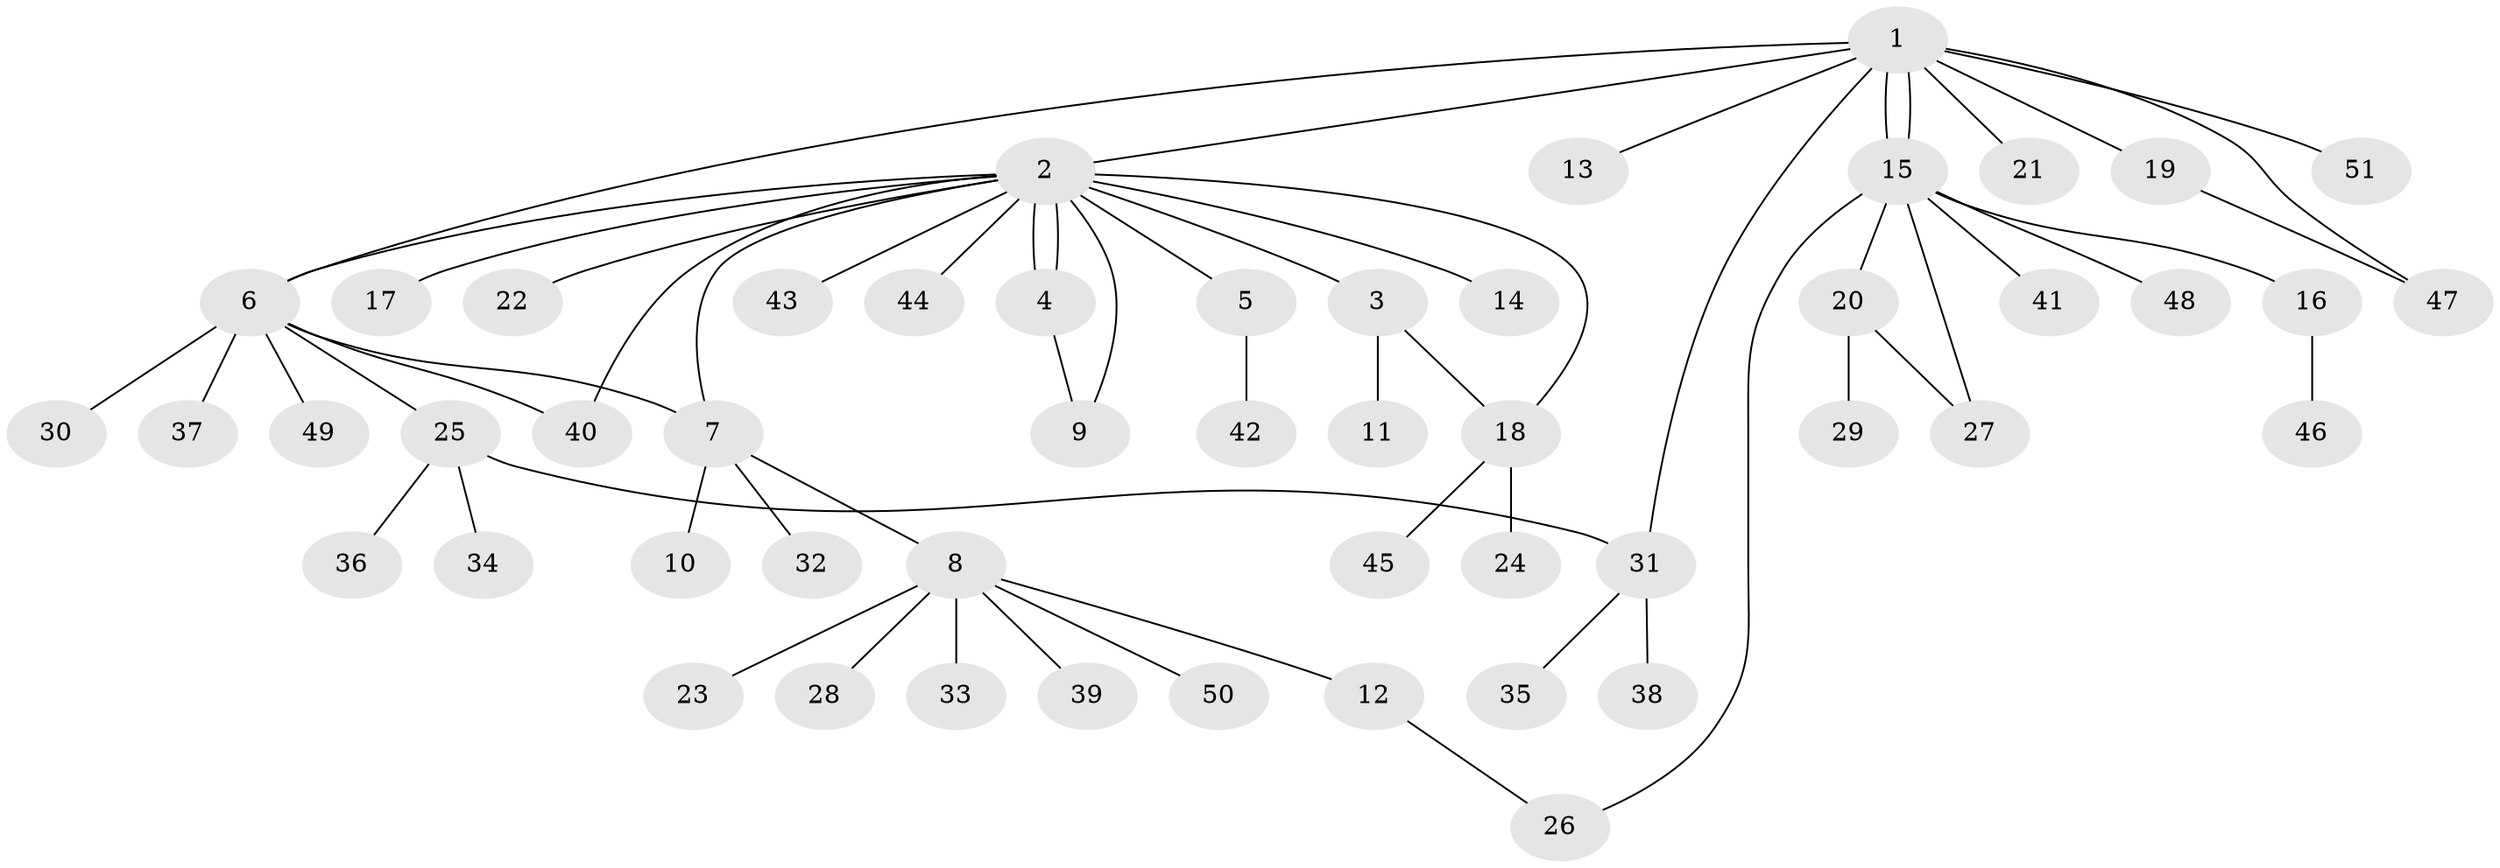 // coarse degree distribution, {10: 0.02857142857142857, 14: 0.02857142857142857, 3: 0.14285714285714285, 1: 0.5428571428571428, 6: 0.02857142857142857, 4: 0.02857142857142857, 2: 0.17142857142857143, 8: 0.02857142857142857}
// Generated by graph-tools (version 1.1) at 2025/18/03/04/25 18:18:09]
// undirected, 51 vertices, 61 edges
graph export_dot {
graph [start="1"]
  node [color=gray90,style=filled];
  1;
  2;
  3;
  4;
  5;
  6;
  7;
  8;
  9;
  10;
  11;
  12;
  13;
  14;
  15;
  16;
  17;
  18;
  19;
  20;
  21;
  22;
  23;
  24;
  25;
  26;
  27;
  28;
  29;
  30;
  31;
  32;
  33;
  34;
  35;
  36;
  37;
  38;
  39;
  40;
  41;
  42;
  43;
  44;
  45;
  46;
  47;
  48;
  49;
  50;
  51;
  1 -- 2;
  1 -- 6;
  1 -- 13;
  1 -- 15;
  1 -- 15;
  1 -- 19;
  1 -- 21;
  1 -- 31;
  1 -- 47;
  1 -- 51;
  2 -- 3;
  2 -- 4;
  2 -- 4;
  2 -- 5;
  2 -- 6;
  2 -- 7;
  2 -- 9;
  2 -- 14;
  2 -- 17;
  2 -- 18;
  2 -- 22;
  2 -- 40;
  2 -- 43;
  2 -- 44;
  3 -- 11;
  3 -- 18;
  4 -- 9;
  5 -- 42;
  6 -- 7;
  6 -- 25;
  6 -- 30;
  6 -- 37;
  6 -- 40;
  6 -- 49;
  7 -- 8;
  7 -- 10;
  7 -- 32;
  8 -- 12;
  8 -- 23;
  8 -- 28;
  8 -- 33;
  8 -- 39;
  8 -- 50;
  12 -- 26;
  15 -- 16;
  15 -- 20;
  15 -- 26;
  15 -- 27;
  15 -- 41;
  15 -- 48;
  16 -- 46;
  18 -- 24;
  18 -- 45;
  19 -- 47;
  20 -- 27;
  20 -- 29;
  25 -- 31;
  25 -- 34;
  25 -- 36;
  31 -- 35;
  31 -- 38;
}
